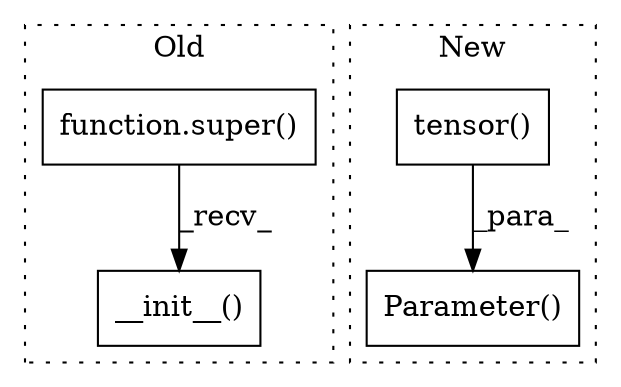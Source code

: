 digraph G {
subgraph cluster0 {
1 [label="function.super()" a="75" s="2112" l="7" shape="box"];
4 [label="__init__()" a="75" s="2112" l="18" shape="box"];
label = "Old";
style="dotted";
}
subgraph cluster1 {
2 [label="Parameter()" a="75" s="1991,2023" l="13,22" shape="box"];
3 [label="tensor()" a="75" s="2004,2022" l="13,1" shape="box"];
label = "New";
style="dotted";
}
1 -> 4 [label="_recv_"];
3 -> 2 [label="_para_"];
}